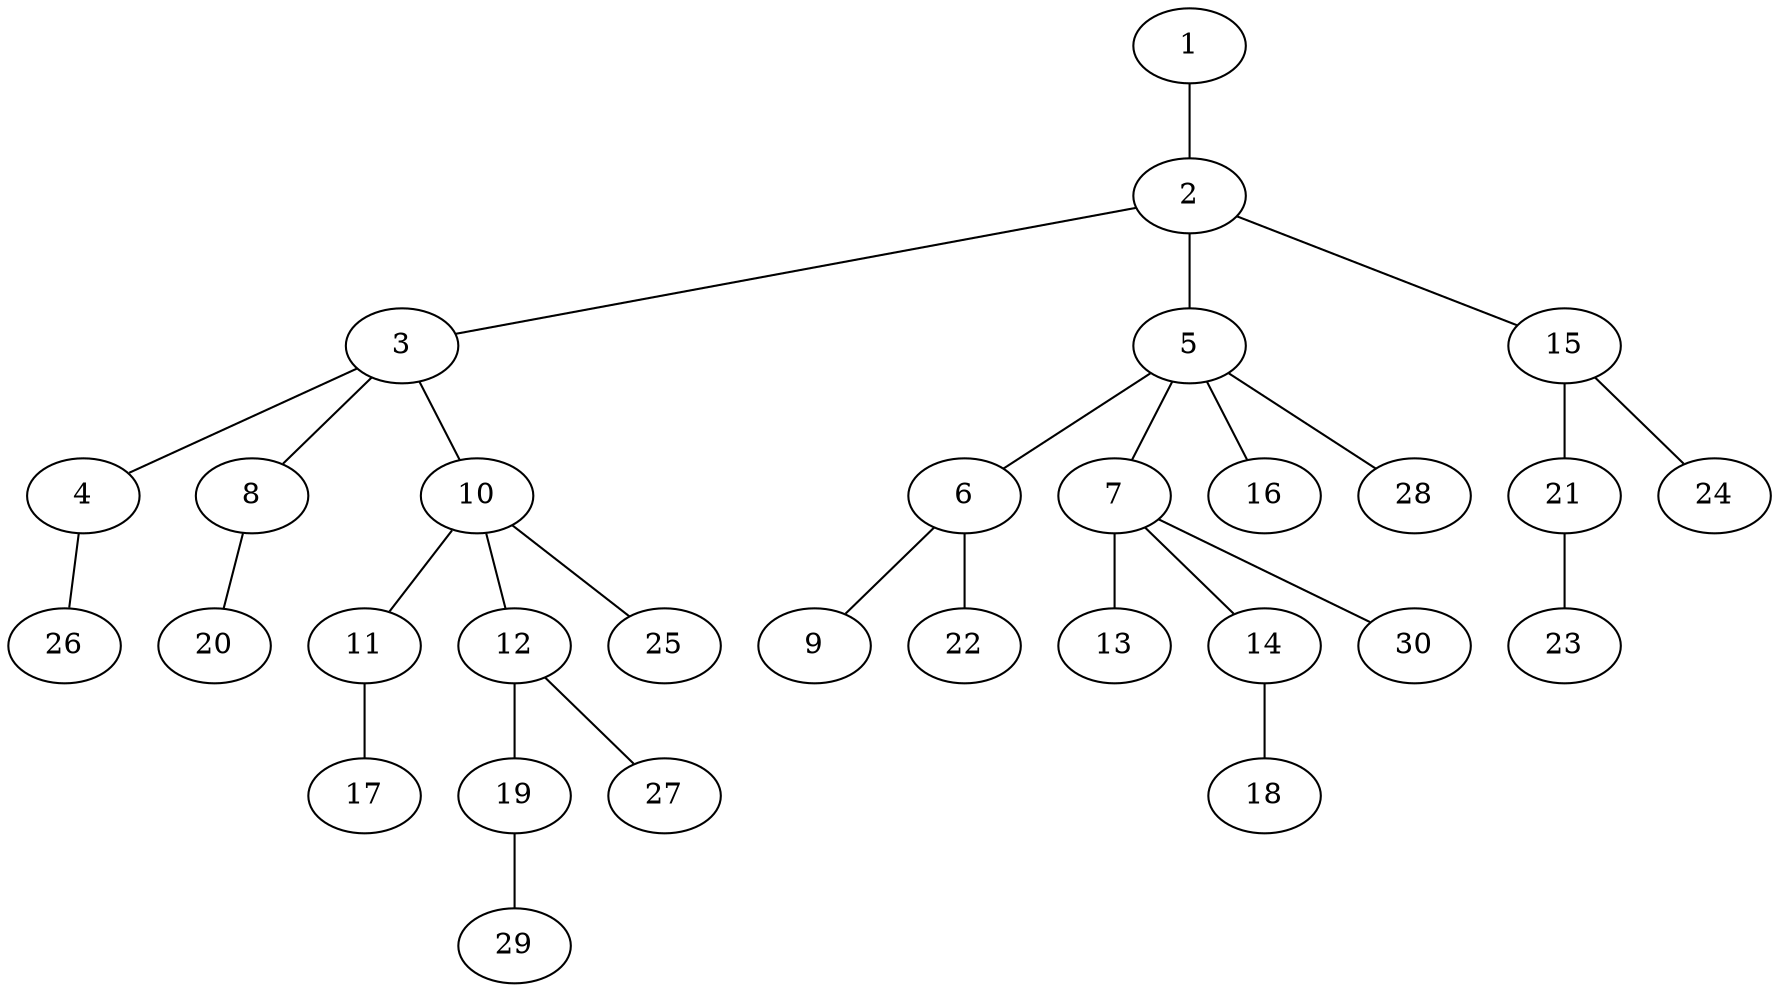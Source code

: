 graph graphname {1--2
2--3
2--5
2--15
3--4
3--8
3--10
4--26
5--6
5--7
5--16
5--28
6--9
6--22
7--13
7--14
7--30
8--20
10--11
10--12
10--25
11--17
12--19
12--27
14--18
15--21
15--24
19--29
21--23
}